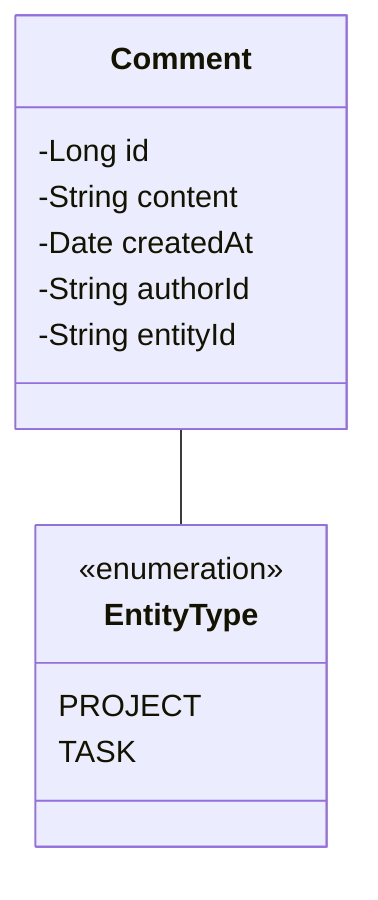 classDiagram
class Comment {
-Long id
-String content
-Date createdAt
-String authorId
-String entityId
}

    class EntityType {
        <<enumeration>>
        PROJECT
        TASK
    }

    Comment -- EntityType